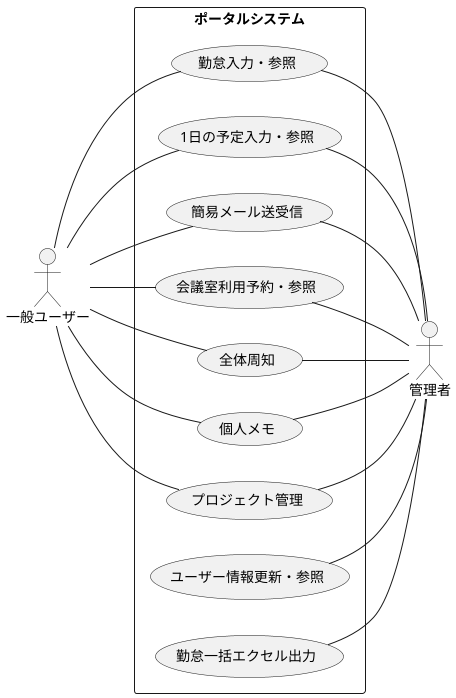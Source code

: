 @startuml
left to right direction
skinparam packageStyle rectangle
actor 一般ユーザー
actor 管理者
rectangle ポータルシステム {
  一般ユーザー -- (勤怠入力・参照)
  一般ユーザー -- (1日の予定入力・参照)
  一般ユーザー -- (簡易メール送受信)
  一般ユーザー -- (会議室利用予約・参照)
  一般ユーザー -- (全体周知)
  一般ユーザー -- (個人メモ)
  一般ユーザー -- (プロジェクト管理)
  (勤怠入力・参照) -- 管理者
  (1日の予定入力・参照) -- 管理者
  (簡易メール送受信) -- 管理者
  (会議室利用予約・参照) -- 管理者
  (ユーザー情報更新・参照) -- 管理者
  (勤怠一括エクセル出力) -- 管理者
  (全体周知) -- 管理者
  (個人メモ) -- 管理者
  (プロジェクト管理) -- 管理者
}
@enduml